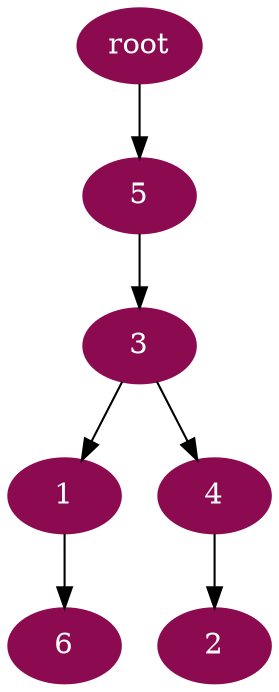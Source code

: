 digraph G {
node [color=deeppink4, style=filled, fontcolor=white];
3 -> 1;
4 -> 2;
5 -> 3;
3 -> 4;
"root" -> 5;
1 -> 6;
}
